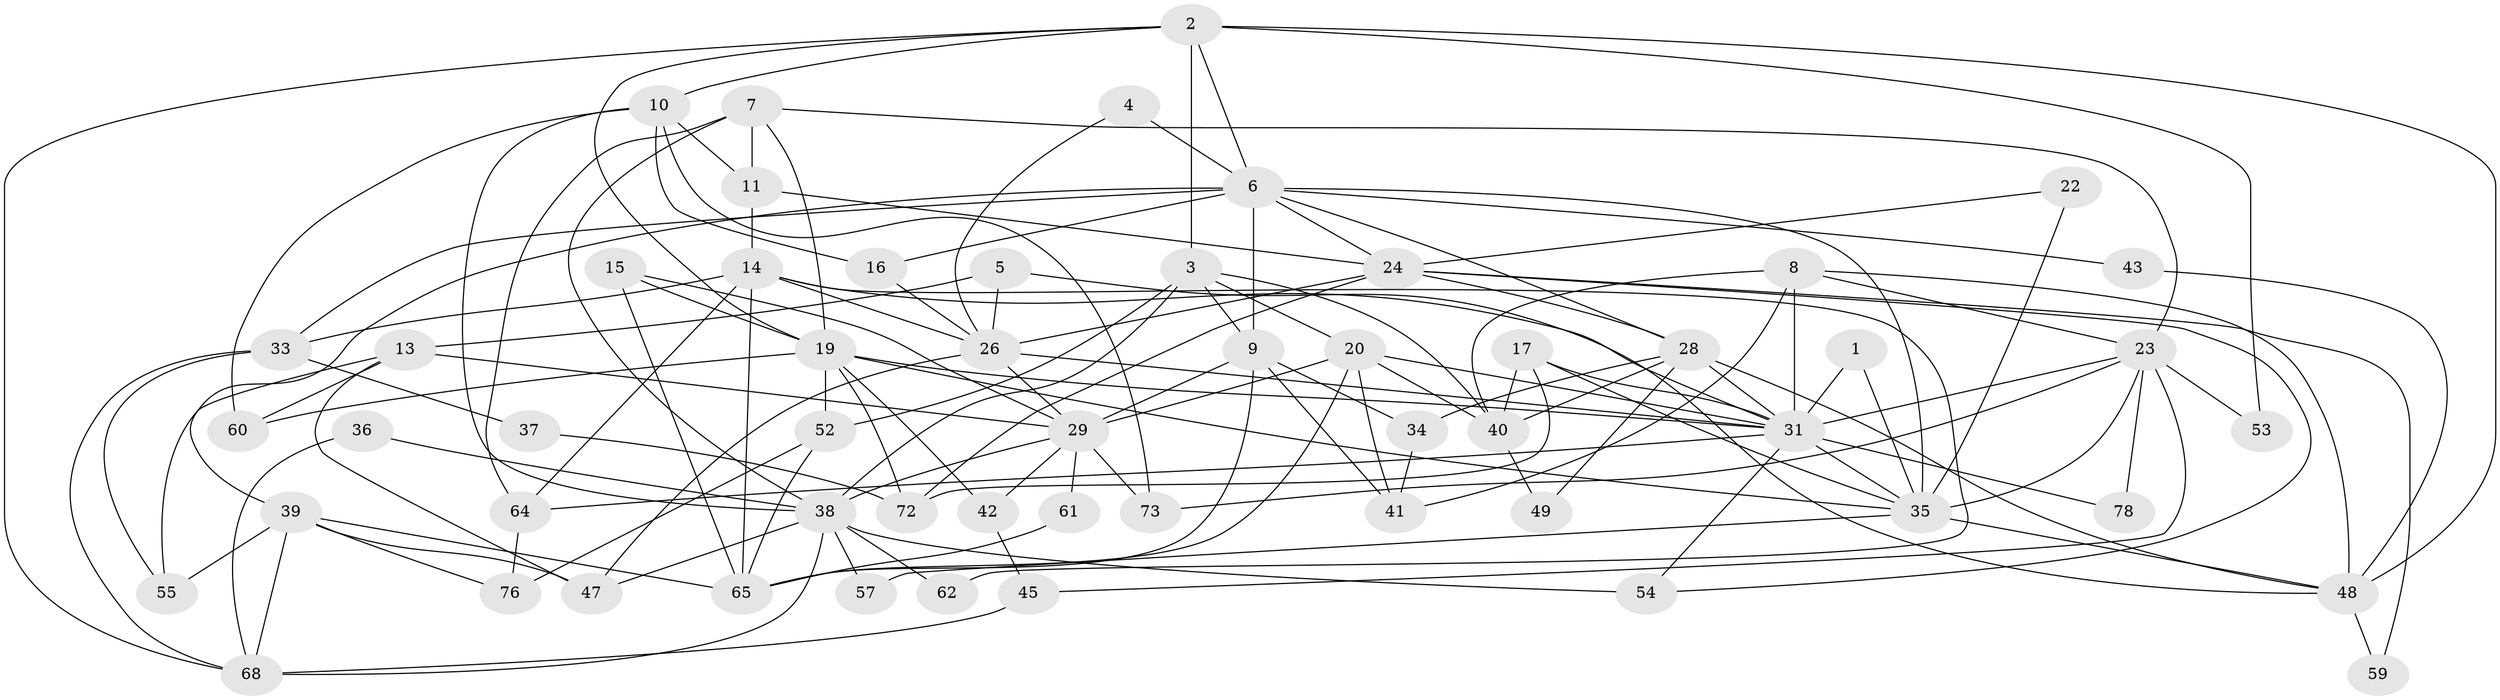 // Generated by graph-tools (version 1.1) at 2025/23/03/03/25 07:23:57]
// undirected, 56 vertices, 134 edges
graph export_dot {
graph [start="1"]
  node [color=gray90,style=filled];
  1;
  2 [super="+18"];
  3 [super="+82"];
  4;
  5;
  6 [super="+50"];
  7 [super="+27"];
  8;
  9 [super="+30"];
  10 [super="+46"];
  11 [super="+12"];
  13 [super="+75"];
  14 [super="+56"];
  15;
  16;
  17 [super="+71"];
  19 [super="+21"];
  20 [super="+63"];
  22;
  23 [super="+25"];
  24 [super="+74"];
  26 [super="+44"];
  28 [super="+70"];
  29 [super="+32"];
  31 [super="+51"];
  33 [super="+69"];
  34;
  35 [super="+80"];
  36;
  37;
  38 [super="+58"];
  39 [super="+81"];
  40 [super="+77"];
  41;
  42;
  43;
  45;
  47;
  48 [super="+79"];
  49;
  52;
  53;
  54;
  55;
  57;
  59;
  60 [super="+66"];
  61;
  62;
  64;
  65 [super="+67"];
  68;
  72;
  73;
  76;
  78;
  1 -- 31;
  1 -- 35;
  2 -- 6;
  2 -- 68;
  2 -- 53;
  2 -- 48;
  2 -- 3;
  2 -- 19;
  2 -- 10;
  3 -- 20;
  3 -- 40;
  3 -- 52;
  3 -- 9;
  3 -- 38;
  4 -- 26;
  4 -- 6 [weight=2];
  5 -- 48;
  5 -- 13;
  5 -- 26;
  6 -- 16;
  6 -- 24;
  6 -- 35;
  6 -- 9;
  6 -- 43;
  6 -- 39;
  6 -- 28;
  6 -- 33;
  7 -- 38;
  7 -- 64;
  7 -- 19;
  7 -- 23;
  7 -- 11;
  8 -- 23;
  8 -- 31;
  8 -- 40;
  8 -- 41;
  8 -- 48;
  9 -- 65;
  9 -- 34;
  9 -- 29;
  9 -- 41;
  10 -- 38;
  10 -- 73;
  10 -- 16;
  10 -- 11;
  10 -- 60;
  11 -- 14;
  11 -- 24;
  13 -- 55;
  13 -- 47;
  13 -- 29;
  13 -- 60;
  14 -- 31;
  14 -- 33;
  14 -- 64;
  14 -- 62;
  14 -- 26;
  14 -- 65;
  15 -- 65;
  15 -- 19;
  15 -- 29;
  16 -- 26;
  17 -- 35;
  17 -- 40;
  17 -- 72;
  17 -- 31;
  19 -- 31;
  19 -- 72;
  19 -- 35;
  19 -- 52;
  19 -- 42;
  19 -- 60;
  20 -- 41;
  20 -- 31;
  20 -- 40 [weight=2];
  20 -- 65;
  20 -- 29;
  22 -- 35 [weight=2];
  22 -- 24;
  23 -- 73;
  23 -- 45;
  23 -- 35;
  23 -- 53;
  23 -- 78;
  23 -- 31;
  24 -- 28;
  24 -- 54;
  24 -- 59;
  24 -- 26;
  24 -- 72;
  26 -- 47;
  26 -- 29;
  26 -- 31;
  28 -- 34;
  28 -- 49;
  28 -- 48;
  28 -- 31;
  28 -- 40;
  29 -- 38 [weight=2];
  29 -- 42;
  29 -- 61;
  29 -- 73;
  31 -- 35;
  31 -- 64;
  31 -- 54;
  31 -- 78;
  33 -- 37;
  33 -- 55;
  33 -- 68;
  34 -- 41;
  35 -- 57;
  35 -- 48;
  36 -- 68;
  36 -- 38;
  37 -- 72;
  38 -- 54;
  38 -- 57;
  38 -- 62;
  38 -- 68;
  38 -- 47;
  39 -- 76;
  39 -- 65;
  39 -- 68;
  39 -- 55;
  39 -- 47;
  40 -- 49;
  42 -- 45;
  43 -- 48;
  45 -- 68;
  48 -- 59;
  52 -- 65;
  52 -- 76;
  61 -- 65;
  64 -- 76;
}
